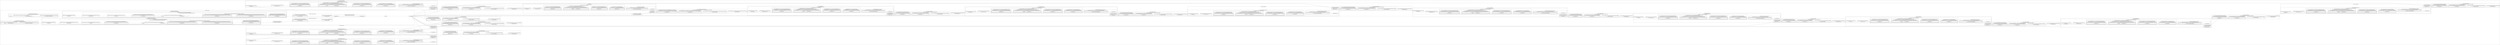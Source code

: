 digraph {
    rankdir=LR
    subgraph cluster_0 {
        label = ""
        subgraph cluster_1 {
            label = "Load Datastore snapshot"
            subgraph cluster_2 {
                label = "Load Datastore snapshot/Get export file patterns"
                subgraph cluster_3 {
                    label = "Load Datastore snapshot/Get export file patterns/Read(CreateSource)"
                    4 [label="Impulse"]
                    subgraph cluster_5 {
                        label = "Load Datastore snapshot/Get export file patterns/Read(CreateSource)/ParDo(OutputSingleSource)"
                        6 [label="ParMultiDo(OutputSingleSource)"]
                        4 -> 6 [style=solid label=""]
                    }
                    subgraph cluster_7 {
                        label = "Load Datastore snapshot/Get export file patterns/Read(CreateSource)/ParDo(BoundedSourceAsSDFWrapper)"
                        8 [label="ParMultiDo(BoundedSourceAsSDFWrapper)"]
                        6 -> 8 [style=solid label=""]
                    }
                }
            }
            subgraph cluster_9 {
                label = "Load Datastore snapshot/Find export files"
                subgraph cluster_10 {
                    label = "Load Datastore snapshot/Find export files/FileIO.MatchAll"
                    subgraph cluster_11 {
                        label = "Load Datastore snapshot/Find export files/FileIO.MatchAll/Match filepatterns"
                        12 [label="ParMultiDo(Match)"]
                        8 -> 12 [style=solid label=""]
                    }
                    subgraph cluster_13 {
                        label = "Load Datastore snapshot/Find export files/FileIO.MatchAll/Reshuffle.ViaRandomKey"
                        subgraph cluster_14 {
                            label = "Load Datastore snapshot/Find export files/FileIO.MatchAll/Reshuffle.ViaRandomKey/Pair with random key"
                            15 [label="ParMultiDo(AssignShard)"]
                            12 -> 15 [style=solid label=""]
                        }
                        subgraph cluster_16 {
                            label = "Load Datastore snapshot/Find export files/FileIO.MatchAll/Reshuffle.ViaRandomKey/Reshuffle"
                            subgraph cluster_17 {
                                label = "Load Datastore snapshot/Find export files/FileIO.MatchAll/Reshuffle.ViaRandomKey/Reshuffle/Window.Into()"
                                18 [label="Window.Assign"]
                                15 -> 18 [style=solid label=""]
                            }
                            subgraph cluster_19 {
                                label = "Load Datastore snapshot/Find export files/FileIO.MatchAll/Reshuffle.ViaRandomKey/Reshuffle/ReifyOriginalTimestamps"
                                subgraph cluster_20 {
                                    label = "Load Datastore snapshot/Find export files/FileIO.MatchAll/Reshuffle.ViaRandomKey/Reshuffle/ReifyOriginalTimestamps/ParDo(Anonymous)"
                                    21 [label="ParMultiDo(Anonymous)"]
                                    18 -> 21 [style=solid label=""]
                                }
                            }
                            22 [label="GroupByKey"]
                            21 -> 22 [style=solid label=""]
                            subgraph cluster_23 {
                                label = "Load Datastore snapshot/Find export files/FileIO.MatchAll/Reshuffle.ViaRandomKey/Reshuffle/ExpandIterable"
                                24 [label="ParMultiDo(Anonymous)"]
                                22 -> 24 [style=solid label=""]
                            }
                            subgraph cluster_25 {
                                label = "Load Datastore snapshot/Find export files/FileIO.MatchAll/Reshuffle.ViaRandomKey/Reshuffle/RestoreOriginalTimestamps"
                                subgraph cluster_26 {
                                    label = "Load Datastore snapshot/Find export files/FileIO.MatchAll/Reshuffle.ViaRandomKey/Reshuffle/RestoreOriginalTimestamps/ReifyTimestamps.RemoveWildcard"
                                    subgraph cluster_27 {
                                        label = "Load Datastore snapshot/Find export files/FileIO.MatchAll/Reshuffle.ViaRandomKey/Reshuffle/RestoreOriginalTimestamps/ReifyTimestamps.RemoveWildcard/ParDo(Anonymous)"
                                        28 [label="ParMultiDo(Anonymous)"]
                                        24 -> 28 [style=solid label=""]
                                    }
                                }
                                subgraph cluster_29 {
                                    label = "Load Datastore snapshot/Find export files/FileIO.MatchAll/Reshuffle.ViaRandomKey/Reshuffle/RestoreOriginalTimestamps/Reify.ExtractTimestampsFromValues"
                                    subgraph cluster_30 {
                                        label = "Load Datastore snapshot/Find export files/FileIO.MatchAll/Reshuffle.ViaRandomKey/Reshuffle/RestoreOriginalTimestamps/Reify.ExtractTimestampsFromValues/ParDo(Anonymous)"
                                        31 [label="ParMultiDo(Anonymous)"]
                                        28 -> 31 [style=solid label=""]
                                    }
                                }
                            }
                        }
                        subgraph cluster_32 {
                            label = "Load Datastore snapshot/Find export files/FileIO.MatchAll/Reshuffle.ViaRandomKey/Values"
                            subgraph cluster_33 {
                                label = "Load Datastore snapshot/Find export files/FileIO.MatchAll/Reshuffle.ViaRandomKey/Values/Values"
                                subgraph cluster_34 {
                                    label = "Load Datastore snapshot/Find export files/FileIO.MatchAll/Reshuffle.ViaRandomKey/Values/Values/Map"
                                    35 [label="ParMultiDo(Anonymous)"]
                                    31 -> 35 [style=solid label=""]
                                }
                            }
                        }
                    }
                }
            }
            subgraph cluster_36 {
                label = "Load Datastore snapshot/Load export data"
                subgraph cluster_37 {
                    label = "Load Datastore snapshot/Load export data/FileIO.ReadMatches"
                    subgraph cluster_38 {
                        label = "Load Datastore snapshot/Load export data/FileIO.ReadMatches/ParDo(ToReadableFile)"
                        39 [label="ParMultiDo(ToReadableFile)"]
                        35 -> 39 [style=solid label=""]
                    }
                }
                subgraph cluster_40 {
                    label = "Load Datastore snapshot/Load export data/BackupFileReader"
                    41 [label="ParMultiDo(BackupFileReader)"]
                    39 -> 41 [style=solid label=""]
                }
            }
            subgraph cluster_42 {
                label = "Load Datastore snapshot/Get commitlog file patterns"
                subgraph cluster_43 {
                    label = "Load Datastore snapshot/Get commitlog file patterns/Read(CreateSource)"
                    44 [label="Impulse"]
                    subgraph cluster_45 {
                        label = "Load Datastore snapshot/Get commitlog file patterns/Read(CreateSource)/ParDo(OutputSingleSource)"
                        46 [label="ParMultiDo(OutputSingleSource)"]
                        44 -> 46 [style=solid label=""]
                    }
                    subgraph cluster_47 {
                        label = "Load Datastore snapshot/Get commitlog file patterns/Read(CreateSource)/ParDo(BoundedSourceAsSDFWrapper)"
                        48 [label="ParMultiDo(BoundedSourceAsSDFWrapper)"]
                        46 -> 48 [style=solid label=""]
                    }
                }
            }
            subgraph cluster_49 {
                label = "Load Datastore snapshot/Find commitlog files"
                subgraph cluster_50 {
                    label = "Load Datastore snapshot/Find commitlog files/FileIO.MatchAll"
                    subgraph cluster_51 {
                        label = "Load Datastore snapshot/Find commitlog files/FileIO.MatchAll/Match filepatterns"
                        52 [label="ParMultiDo(Match)"]
                        48 -> 52 [style=solid label=""]
                    }
                    subgraph cluster_53 {
                        label = "Load Datastore snapshot/Find commitlog files/FileIO.MatchAll/Reshuffle.ViaRandomKey"
                        subgraph cluster_54 {
                            label = "Load Datastore snapshot/Find commitlog files/FileIO.MatchAll/Reshuffle.ViaRandomKey/Pair with random key"
                            55 [label="ParMultiDo(AssignShard)"]
                            52 -> 55 [style=solid label=""]
                        }
                        subgraph cluster_56 {
                            label = "Load Datastore snapshot/Find commitlog files/FileIO.MatchAll/Reshuffle.ViaRandomKey/Reshuffle"
                            subgraph cluster_57 {
                                label = "Load Datastore snapshot/Find commitlog files/FileIO.MatchAll/Reshuffle.ViaRandomKey/Reshuffle/Window.Into()"
                                58 [label="Window.Assign"]
                                55 -> 58 [style=solid label=""]
                            }
                            subgraph cluster_59 {
                                label = "Load Datastore snapshot/Find commitlog files/FileIO.MatchAll/Reshuffle.ViaRandomKey/Reshuffle/ReifyOriginalTimestamps"
                                subgraph cluster_60 {
                                    label = "Load Datastore snapshot/Find commitlog files/FileIO.MatchAll/Reshuffle.ViaRandomKey/Reshuffle/ReifyOriginalTimestamps/ParDo(Anonymous)"
                                    61 [label="ParMultiDo(Anonymous)"]
                                    58 -> 61 [style=solid label=""]
                                }
                            }
                            62 [label="GroupByKey"]
                            61 -> 62 [style=solid label=""]
                            subgraph cluster_63 {
                                label = "Load Datastore snapshot/Find commitlog files/FileIO.MatchAll/Reshuffle.ViaRandomKey/Reshuffle/ExpandIterable"
                                64 [label="ParMultiDo(Anonymous)"]
                                62 -> 64 [style=solid label=""]
                            }
                            subgraph cluster_65 {
                                label = "Load Datastore snapshot/Find commitlog files/FileIO.MatchAll/Reshuffle.ViaRandomKey/Reshuffle/RestoreOriginalTimestamps"
                                subgraph cluster_66 {
                                    label = "Load Datastore snapshot/Find commitlog files/FileIO.MatchAll/Reshuffle.ViaRandomKey/Reshuffle/RestoreOriginalTimestamps/ReifyTimestamps.RemoveWildcard"
                                    subgraph cluster_67 {
                                        label = "Load Datastore snapshot/Find commitlog files/FileIO.MatchAll/Reshuffle.ViaRandomKey/Reshuffle/RestoreOriginalTimestamps/ReifyTimestamps.RemoveWildcard/ParDo(Anonymous)"
                                        68 [label="ParMultiDo(Anonymous)"]
                                        64 -> 68 [style=solid label=""]
                                    }
                                }
                                subgraph cluster_69 {
                                    label = "Load Datastore snapshot/Find commitlog files/FileIO.MatchAll/Reshuffle.ViaRandomKey/Reshuffle/RestoreOriginalTimestamps/Reify.ExtractTimestampsFromValues"
                                    subgraph cluster_70 {
                                        label = "Load Datastore snapshot/Find commitlog files/FileIO.MatchAll/Reshuffle.ViaRandomKey/Reshuffle/RestoreOriginalTimestamps/Reify.ExtractTimestampsFromValues/ParDo(Anonymous)"
                                        71 [label="ParMultiDo(Anonymous)"]
                                        68 -> 71 [style=solid label=""]
                                    }
                                }
                            }
                        }
                        subgraph cluster_72 {
                            label = "Load Datastore snapshot/Find commitlog files/FileIO.MatchAll/Reshuffle.ViaRandomKey/Values"
                            subgraph cluster_73 {
                                label = "Load Datastore snapshot/Find commitlog files/FileIO.MatchAll/Reshuffle.ViaRandomKey/Values/Values"
                                subgraph cluster_74 {
                                    label = "Load Datastore snapshot/Find commitlog files/FileIO.MatchAll/Reshuffle.ViaRandomKey/Values/Values/Map"
                                    75 [label="ParMultiDo(Anonymous)"]
                                    71 -> 75 [style=solid label=""]
                                }
                            }
                        }
                    }
                }
            }
            subgraph cluster_76 {
                label = "Load Datastore snapshot/Filter commitLog by time"
                77 [label="ParMultiDo(FilterCommitLogFileByTime)"]
                75 -> 77 [style=solid label=""]
            }
            subgraph cluster_78 {
                label = "Load Datastore snapshot/Load commitlog data"
                subgraph cluster_79 {
                    label = "Load Datastore snapshot/Load commitlog data/FileIO.ReadMatches"
                    subgraph cluster_80 {
                        label = "Load Datastore snapshot/Load commitlog data/FileIO.ReadMatches/ParDo(ToReadableFile)"
                        81 [label="ParMultiDo(ToReadableFile)"]
                        77 -> 81 [style=solid label=""]
                    }
                }
                subgraph cluster_82 {
                    label = "Load Datastore snapshot/Load commitlog data/BackupFileReader"
                    83 [label="ParMultiDo(BackupFileReader)"]
                    81 -> 83 [style=solid label=""]
                }
            }
            84 [label="Flatten.PCollections"]
            41 -> 84 [style=solid label=""]
            83 -> 84 [style=solid label=""]
            subgraph cluster_85 {
                label = "Load Datastore snapshot/Key entities by Datastore Keys"
                subgraph cluster_86 {
                    label = "Load Datastore snapshot/Key entities by Datastore Keys/Map"
                    87 [label="ParMultiDo(Anonymous)"]
                    84 -> 87 [style=solid label=""]
                }
            }
            88 [label="GroupByKey"]
            87 -> 88 [style=solid label=""]
            89 [label="ParMultiDo(Anonymous)"]
            88 -> 89 [style=solid label=""]
        }
        subgraph cluster_90 {
            label = "Write to Sql: Transforms:Registry"
            subgraph cluster_91 {
                label = "Write to Sql: Transforms:Registry/Shard data Transforms:Registry"
                subgraph cluster_92 {
                    label = "Write to Sql: Transforms:Registry/Shard data Transforms:Registry/AddKeys"
                    subgraph cluster_93 {
                        label = "Write to Sql: Transforms:Registry/Shard data Transforms:Registry/AddKeys/Map"
                        94 [label="ParMultiDo(Anonymous)"]
                        89 -> 94 [style=solid label=""]
                    }
                }
            }
            subgraph cluster_95 {
                label = "Write to Sql: Transforms:Registry/Group into batches Transforms:Registry"
                subgraph cluster_96 {
                    label = "Write to Sql: Transforms:Registry/Group into batches Transforms:Registry/MapElements"
                    subgraph cluster_97 {
                        label = "Write to Sql: Transforms:Registry/Group into batches Transforms:Registry/MapElements/Map"
                        98 [label="ParMultiDo(Anonymous)"]
                        94 -> 98 [style=solid label=""]
                    }
                }
                subgraph cluster_99 {
                    label = "Write to Sql: Transforms:Registry/Group into batches Transforms:Registry/ParDo(GroupIntoBatches)"
                    100 [label="ParMultiDo(GroupIntoBatches)"]
                    98 -> 100 [style=solid label=""]
                }
            }
            subgraph cluster_101 {
                label = "Write to Sql: Transforms:Registry/Write in batch for Transforms:Registry"
                102 [label="ParMultiDo(SqlBatchWriter)"]
                100 -> 102 [style=solid label=""]
            }
        }
        subgraph cluster_103 {
            label = "Wait on Transforms:Registry"
            subgraph cluster_104 {
                label = "Wait on Transforms:Registry/To wait view 0"
                subgraph cluster_105 {
                    label = "Wait on Transforms:Registry/To wait view 0/Window.Into()"
                    106 [label="Flatten.PCollections"]
                    102 -> 106 [style=solid label=""]
                }
                subgraph cluster_107 {
                    label = "Wait on Transforms:Registry/To wait view 0/ParDo(CollectWindows)"
                    108 [label="ParMultiDo(CollectWindows)"]
                    106 -> 108 [style=solid label=""]
                }
                subgraph cluster_109 {
                    label = "Wait on Transforms:Registry/To wait view 0/Sample.Any"
                    subgraph cluster_110 {
                        label = "Wait on Transforms:Registry/To wait view 0/Sample.Any/Combine.globally(SampleAny)"
                        subgraph cluster_111 {
                            label = "Wait on Transforms:Registry/To wait view 0/Sample.Any/Combine.globally(SampleAny)/WithKeys"
                            subgraph cluster_112 {
                                label = "Wait on Transforms:Registry/To wait view 0/Sample.Any/Combine.globally(SampleAny)/WithKeys/AddKeys"
                                subgraph cluster_113 {
                                    label = "Wait on Transforms:Registry/To wait view 0/Sample.Any/Combine.globally(SampleAny)/WithKeys/AddKeys/Map"
                                    114 [label="ParMultiDo(Anonymous)"]
                                    108 -> 114 [style=solid label=""]
                                }
                            }
                        }
                        subgraph cluster_115 {
                            label = "Wait on Transforms:Registry/To wait view 0/Sample.Any/Combine.globally(SampleAny)/Combine.perKey(SampleAny)"
                            116 [label="GroupByKey"]
                            114 -> 116 [style=solid label=""]
                            subgraph cluster_117 {
                                label = "Wait on Transforms:Registry/To wait view 0/Sample.Any/Combine.globally(SampleAny)/Combine.perKey(SampleAny)/Combine.GroupedValues"
                                subgraph cluster_118 {
                                    label = "Wait on Transforms:Registry/To wait view 0/Sample.Any/Combine.globally(SampleAny)/Combine.perKey(SampleAny)/Combine.GroupedValues/ParDo(Anonymous)"
                                    119 [label="ParMultiDo(Anonymous)"]
                                    116 -> 119 [style=solid label=""]
                                }
                            }
                        }
                        subgraph cluster_120 {
                            label = "Wait on Transforms:Registry/To wait view 0/Sample.Any/Combine.globally(SampleAny)/Values"
                            subgraph cluster_121 {
                                label = "Wait on Transforms:Registry/To wait view 0/Sample.Any/Combine.globally(SampleAny)/Values/Values"
                                subgraph cluster_122 {
                                    label = "Wait on Transforms:Registry/To wait view 0/Sample.Any/Combine.globally(SampleAny)/Values/Values/Map"
                                    123 [label="ParMultiDo(Anonymous)"]
                                    119 -> 123 [style=solid label=""]
                                }
                            }
                        }
                    }
                    subgraph cluster_124 {
                        label = "Wait on Transforms:Registry/To wait view 0/Sample.Any/Flatten.Iterables"
                        subgraph cluster_125 {
                            label = "Wait on Transforms:Registry/To wait view 0/Sample.Any/Flatten.Iterables/FlattenIterables"
                            subgraph cluster_126 {
                                label = "Wait on Transforms:Registry/To wait view 0/Sample.Any/Flatten.Iterables/FlattenIterables/FlatMap"
                                127 [label="ParMultiDo(Anonymous)"]
                                123 -> 127 [style=solid label=""]
                            }
                        }
                    }
                }
                subgraph cluster_128 {
                    label = "Wait on Transforms:Registry/To wait view 0/View.AsList"
                    subgraph cluster_129 {
                        label = "Wait on Transforms:Registry/To wait view 0/View.AsList/View.VoidKeyToMultimapMaterialization"
                        subgraph cluster_130 {
                            label = "Wait on Transforms:Registry/To wait view 0/View.AsList/View.VoidKeyToMultimapMaterialization/ParDo(VoidKeyToMultimapMaterialization)"
                            131 [label="ParMultiDo(VoidKeyToMultimapMaterialization)"]
                            127 -> 131 [style=solid label=""]
                        }
                    }
                    132 [label="View.CreatePCollectionView"]
                    131 -> 132 [style=solid label=""]
                }
            }
            subgraph cluster_133 {
                label = "Wait on Transforms:Registry/Wait"
                subgraph cluster_134 {
                    label = "Wait on Transforms:Registry/Wait/Map"
                    135 [label="ParMultiDo(Anonymous)"]
                    89 -> 135 [style=solid label=""]
                    131 -> 135 [style=dashed label=""]
                }
            }
        }
        subgraph cluster_136 {
            label = "Write to Sql: Transforms:Registrar"
            subgraph cluster_137 {
                label = "Write to Sql: Transforms:Registrar/Shard data Transforms:Registrar"
                subgraph cluster_138 {
                    label = "Write to Sql: Transforms:Registrar/Shard data Transforms:Registrar/AddKeys"
                    subgraph cluster_139 {
                        label = "Write to Sql: Transforms:Registrar/Shard data Transforms:Registrar/AddKeys/Map"
                        140 [label="ParMultiDo(Anonymous)"]
                        135 -> 140 [style=solid label=""]
                    }
                }
            }
            subgraph cluster_141 {
                label = "Write to Sql: Transforms:Registrar/Group into batches Transforms:Registrar"
                subgraph cluster_142 {
                    label = "Write to Sql: Transforms:Registrar/Group into batches Transforms:Registrar/MapElements"
                    subgraph cluster_143 {
                        label = "Write to Sql: Transforms:Registrar/Group into batches Transforms:Registrar/MapElements/Map"
                        144 [label="ParMultiDo(Anonymous)"]
                        140 -> 144 [style=solid label=""]
                    }
                }
                subgraph cluster_145 {
                    label = "Write to Sql: Transforms:Registrar/Group into batches Transforms:Registrar/ParDo(GroupIntoBatches)"
                    146 [label="ParMultiDo(GroupIntoBatches)"]
                    144 -> 146 [style=solid label=""]
                }
            }
            subgraph cluster_147 {
                label = "Write to Sql: Transforms:Registrar/Write in batch for Transforms:Registrar"
                148 [label="ParMultiDo(SqlBatchWriter)"]
                146 -> 148 [style=solid label=""]
            }
        }
        subgraph cluster_149 {
            label = "Wait on Transforms:Registrar"
            subgraph cluster_150 {
                label = "Wait on Transforms:Registrar/To wait view 0"
                subgraph cluster_151 {
                    label = "Wait on Transforms:Registrar/To wait view 0/Window.Into()"
                    152 [label="Flatten.PCollections"]
                    148 -> 152 [style=solid label=""]
                }
                subgraph cluster_153 {
                    label = "Wait on Transforms:Registrar/To wait view 0/ParDo(CollectWindows)"
                    154 [label="ParMultiDo(CollectWindows)"]
                    152 -> 154 [style=solid label=""]
                }
                subgraph cluster_155 {
                    label = "Wait on Transforms:Registrar/To wait view 0/Sample.Any"
                    subgraph cluster_156 {
                        label = "Wait on Transforms:Registrar/To wait view 0/Sample.Any/Combine.globally(SampleAny)"
                        subgraph cluster_157 {
                            label = "Wait on Transforms:Registrar/To wait view 0/Sample.Any/Combine.globally(SampleAny)/WithKeys"
                            subgraph cluster_158 {
                                label = "Wait on Transforms:Registrar/To wait view 0/Sample.Any/Combine.globally(SampleAny)/WithKeys/AddKeys"
                                subgraph cluster_159 {
                                    label = "Wait on Transforms:Registrar/To wait view 0/Sample.Any/Combine.globally(SampleAny)/WithKeys/AddKeys/Map"
                                    160 [label="ParMultiDo(Anonymous)"]
                                    154 -> 160 [style=solid label=""]
                                }
                            }
                        }
                        subgraph cluster_161 {
                            label = "Wait on Transforms:Registrar/To wait view 0/Sample.Any/Combine.globally(SampleAny)/Combine.perKey(SampleAny)"
                            162 [label="GroupByKey"]
                            160 -> 162 [style=solid label=""]
                            subgraph cluster_163 {
                                label = "Wait on Transforms:Registrar/To wait view 0/Sample.Any/Combine.globally(SampleAny)/Combine.perKey(SampleAny)/Combine.GroupedValues"
                                subgraph cluster_164 {
                                    label = "Wait on Transforms:Registrar/To wait view 0/Sample.Any/Combine.globally(SampleAny)/Combine.perKey(SampleAny)/Combine.GroupedValues/ParDo(Anonymous)"
                                    165 [label="ParMultiDo(Anonymous)"]
                                    162 -> 165 [style=solid label=""]
                                }
                            }
                        }
                        subgraph cluster_166 {
                            label = "Wait on Transforms:Registrar/To wait view 0/Sample.Any/Combine.globally(SampleAny)/Values"
                            subgraph cluster_167 {
                                label = "Wait on Transforms:Registrar/To wait view 0/Sample.Any/Combine.globally(SampleAny)/Values/Values"
                                subgraph cluster_168 {
                                    label = "Wait on Transforms:Registrar/To wait view 0/Sample.Any/Combine.globally(SampleAny)/Values/Values/Map"
                                    169 [label="ParMultiDo(Anonymous)"]
                                    165 -> 169 [style=solid label=""]
                                }
                            }
                        }
                    }
                    subgraph cluster_170 {
                        label = "Wait on Transforms:Registrar/To wait view 0/Sample.Any/Flatten.Iterables"
                        subgraph cluster_171 {
                            label = "Wait on Transforms:Registrar/To wait view 0/Sample.Any/Flatten.Iterables/FlattenIterables"
                            subgraph cluster_172 {
                                label = "Wait on Transforms:Registrar/To wait view 0/Sample.Any/Flatten.Iterables/FlattenIterables/FlatMap"
                                173 [label="ParMultiDo(Anonymous)"]
                                169 -> 173 [style=solid label=""]
                            }
                        }
                    }
                }
                subgraph cluster_174 {
                    label = "Wait on Transforms:Registrar/To wait view 0/View.AsList"
                    subgraph cluster_175 {
                        label = "Wait on Transforms:Registrar/To wait view 0/View.AsList/View.VoidKeyToMultimapMaterialization"
                        subgraph cluster_176 {
                            label = "Wait on Transforms:Registrar/To wait view 0/View.AsList/View.VoidKeyToMultimapMaterialization/ParDo(VoidKeyToMultimapMaterialization)"
                            177 [label="ParMultiDo(VoidKeyToMultimapMaterialization)"]
                            173 -> 177 [style=solid label=""]
                        }
                    }
                    178 [label="View.CreatePCollectionView"]
                    177 -> 178 [style=solid label=""]
                }
            }
            subgraph cluster_179 {
                label = "Wait on Transforms:Registrar/Wait"
                subgraph cluster_180 {
                    label = "Wait on Transforms:Registrar/Wait/Map"
                    181 [label="ParMultiDo(Anonymous)"]
                    89 -> 181 [style=solid label=""]
                    177 -> 181 [style=dashed label=""]
                }
            }
        }
        subgraph cluster_182 {
            label = "Write to Sql: Transforms:ContactResource"
            subgraph cluster_183 {
                label = "Write to Sql: Transforms:ContactResource/Shard data Transforms:ContactResource"
                subgraph cluster_184 {
                    label = "Write to Sql: Transforms:ContactResource/Shard data Transforms:ContactResource/AddKeys"
                    subgraph cluster_185 {
                        label = "Write to Sql: Transforms:ContactResource/Shard data Transforms:ContactResource/AddKeys/Map"
                        186 [label="ParMultiDo(Anonymous)"]
                        181 -> 186 [style=solid label=""]
                    }
                }
            }
            subgraph cluster_187 {
                label = "Write to Sql: Transforms:ContactResource/Group into batches Transforms:ContactResource"
                subgraph cluster_188 {
                    label = "Write to Sql: Transforms:ContactResource/Group into batches Transforms:ContactResource/MapElements"
                    subgraph cluster_189 {
                        label = "Write to Sql: Transforms:ContactResource/Group into batches Transforms:ContactResource/MapElements/Map"
                        190 [label="ParMultiDo(Anonymous)"]
                        186 -> 190 [style=solid label=""]
                    }
                }
                subgraph cluster_191 {
                    label = "Write to Sql: Transforms:ContactResource/Group into batches Transforms:ContactResource/ParDo(GroupIntoBatches)"
                    192 [label="ParMultiDo(GroupIntoBatches)"]
                    190 -> 192 [style=solid label=""]
                }
            }
            subgraph cluster_193 {
                label = "Write to Sql: Transforms:ContactResource/Write in batch for Transforms:ContactResource"
                194 [label="ParMultiDo(SqlBatchWriter)"]
                192 -> 194 [style=solid label=""]
            }
        }
        subgraph cluster_195 {
            label = "Wait on Transforms:ContactResource"
            subgraph cluster_196 {
                label = "Wait on Transforms:ContactResource/To wait view 0"
                subgraph cluster_197 {
                    label = "Wait on Transforms:ContactResource/To wait view 0/Window.Into()"
                    198 [label="Flatten.PCollections"]
                    194 -> 198 [style=solid label=""]
                }
                subgraph cluster_199 {
                    label = "Wait on Transforms:ContactResource/To wait view 0/ParDo(CollectWindows)"
                    200 [label="ParMultiDo(CollectWindows)"]
                    198 -> 200 [style=solid label=""]
                }
                subgraph cluster_201 {
                    label = "Wait on Transforms:ContactResource/To wait view 0/Sample.Any"
                    subgraph cluster_202 {
                        label = "Wait on Transforms:ContactResource/To wait view 0/Sample.Any/Combine.globally(SampleAny)"
                        subgraph cluster_203 {
                            label = "Wait on Transforms:ContactResource/To wait view 0/Sample.Any/Combine.globally(SampleAny)/WithKeys"
                            subgraph cluster_204 {
                                label = "Wait on Transforms:ContactResource/To wait view 0/Sample.Any/Combine.globally(SampleAny)/WithKeys/AddKeys"
                                subgraph cluster_205 {
                                    label = "Wait on Transforms:ContactResource/To wait view 0/Sample.Any/Combine.globally(SampleAny)/WithKeys/AddKeys/Map"
                                    206 [label="ParMultiDo(Anonymous)"]
                                    200 -> 206 [style=solid label=""]
                                }
                            }
                        }
                        subgraph cluster_207 {
                            label = "Wait on Transforms:ContactResource/To wait view 0/Sample.Any/Combine.globally(SampleAny)/Combine.perKey(SampleAny)"
                            208 [label="GroupByKey"]
                            206 -> 208 [style=solid label=""]
                            subgraph cluster_209 {
                                label = "Wait on Transforms:ContactResource/To wait view 0/Sample.Any/Combine.globally(SampleAny)/Combine.perKey(SampleAny)/Combine.GroupedValues"
                                subgraph cluster_210 {
                                    label = "Wait on Transforms:ContactResource/To wait view 0/Sample.Any/Combine.globally(SampleAny)/Combine.perKey(SampleAny)/Combine.GroupedValues/ParDo(Anonymous)"
                                    211 [label="ParMultiDo(Anonymous)"]
                                    208 -> 211 [style=solid label=""]
                                }
                            }
                        }
                        subgraph cluster_212 {
                            label = "Wait on Transforms:ContactResource/To wait view 0/Sample.Any/Combine.globally(SampleAny)/Values"
                            subgraph cluster_213 {
                                label = "Wait on Transforms:ContactResource/To wait view 0/Sample.Any/Combine.globally(SampleAny)/Values/Values"
                                subgraph cluster_214 {
                                    label = "Wait on Transforms:ContactResource/To wait view 0/Sample.Any/Combine.globally(SampleAny)/Values/Values/Map"
                                    215 [label="ParMultiDo(Anonymous)"]
                                    211 -> 215 [style=solid label=""]
                                }
                            }
                        }
                    }
                    subgraph cluster_216 {
                        label = "Wait on Transforms:ContactResource/To wait view 0/Sample.Any/Flatten.Iterables"
                        subgraph cluster_217 {
                            label = "Wait on Transforms:ContactResource/To wait view 0/Sample.Any/Flatten.Iterables/FlattenIterables"
                            subgraph cluster_218 {
                                label = "Wait on Transforms:ContactResource/To wait view 0/Sample.Any/Flatten.Iterables/FlattenIterables/FlatMap"
                                219 [label="ParMultiDo(Anonymous)"]
                                215 -> 219 [style=solid label=""]
                            }
                        }
                    }
                }
                subgraph cluster_220 {
                    label = "Wait on Transforms:ContactResource/To wait view 0/View.AsList"
                    subgraph cluster_221 {
                        label = "Wait on Transforms:ContactResource/To wait view 0/View.AsList/View.VoidKeyToMultimapMaterialization"
                        subgraph cluster_222 {
                            label = "Wait on Transforms:ContactResource/To wait view 0/View.AsList/View.VoidKeyToMultimapMaterialization/ParDo(VoidKeyToMultimapMaterialization)"
                            223 [label="ParMultiDo(VoidKeyToMultimapMaterialization)"]
                            219 -> 223 [style=solid label=""]
                        }
                    }
                    224 [label="View.CreatePCollectionView"]
                    223 -> 224 [style=solid label=""]
                }
            }
            subgraph cluster_225 {
                label = "Wait on Transforms:ContactResource/Wait"
                subgraph cluster_226 {
                    label = "Wait on Transforms:ContactResource/Wait/Map"
                    227 [label="ParMultiDo(Anonymous)"]
                    89 -> 227 [style=solid label=""]
                    223 -> 227 [style=dashed label=""]
                }
            }
        }
        subgraph cluster_228 {
            label = "Write to Sql: Transforms:RegistrarContact"
            subgraph cluster_229 {
                label = "Write to Sql: Transforms:RegistrarContact/Shard data Transforms:RegistrarContact"
                subgraph cluster_230 {
                    label = "Write to Sql: Transforms:RegistrarContact/Shard data Transforms:RegistrarContact/AddKeys"
                    subgraph cluster_231 {
                        label = "Write to Sql: Transforms:RegistrarContact/Shard data Transforms:RegistrarContact/AddKeys/Map"
                        232 [label="ParMultiDo(Anonymous)"]
                        227 -> 232 [style=solid label=""]
                    }
                }
            }
            subgraph cluster_233 {
                label = "Write to Sql: Transforms:RegistrarContact/Group into batches Transforms:RegistrarContact"
                subgraph cluster_234 {
                    label = "Write to Sql: Transforms:RegistrarContact/Group into batches Transforms:RegistrarContact/MapElements"
                    subgraph cluster_235 {
                        label = "Write to Sql: Transforms:RegistrarContact/Group into batches Transforms:RegistrarContact/MapElements/Map"
                        236 [label="ParMultiDo(Anonymous)"]
                        232 -> 236 [style=solid label=""]
                    }
                }
                subgraph cluster_237 {
                    label = "Write to Sql: Transforms:RegistrarContact/Group into batches Transforms:RegistrarContact/ParDo(GroupIntoBatches)"
                    238 [label="ParMultiDo(GroupIntoBatches)"]
                    236 -> 238 [style=solid label=""]
                }
            }
            subgraph cluster_239 {
                label = "Write to Sql: Transforms:RegistrarContact/Write in batch for Transforms:RegistrarContact"
                240 [label="ParMultiDo(SqlBatchWriter)"]
                238 -> 240 [style=solid label=""]
            }
        }
        subgraph cluster_241 {
            label = "Remove circular foreign keys from DomainBase"
            242 [label="ParMultiDo(RemoveDomainBaseForeignKeys)"]
            89 -> 242 [style=solid label=""]
        }
        subgraph cluster_243 {
            label = "Wait on phase one"
            subgraph cluster_244 {
                label = "Wait on phase one/To wait view 0"
                subgraph cluster_245 {
                    label = "Wait on phase one/To wait view 0/Window.Into()"
                    246 [label="Flatten.PCollections"]
                    240 -> 246 [style=solid label=""]
                }
                subgraph cluster_247 {
                    label = "Wait on phase one/To wait view 0/ParDo(CollectWindows)"
                    248 [label="ParMultiDo(CollectWindows)"]
                    246 -> 248 [style=solid label=""]
                }
                subgraph cluster_249 {
                    label = "Wait on phase one/To wait view 0/Sample.Any"
                    subgraph cluster_250 {
                        label = "Wait on phase one/To wait view 0/Sample.Any/Combine.globally(SampleAny)"
                        subgraph cluster_251 {
                            label = "Wait on phase one/To wait view 0/Sample.Any/Combine.globally(SampleAny)/WithKeys"
                            subgraph cluster_252 {
                                label = "Wait on phase one/To wait view 0/Sample.Any/Combine.globally(SampleAny)/WithKeys/AddKeys"
                                subgraph cluster_253 {
                                    label = "Wait on phase one/To wait view 0/Sample.Any/Combine.globally(SampleAny)/WithKeys/AddKeys/Map"
                                    254 [label="ParMultiDo(Anonymous)"]
                                    248 -> 254 [style=solid label=""]
                                }
                            }
                        }
                        subgraph cluster_255 {
                            label = "Wait on phase one/To wait view 0/Sample.Any/Combine.globally(SampleAny)/Combine.perKey(SampleAny)"
                            256 [label="GroupByKey"]
                            254 -> 256 [style=solid label=""]
                            subgraph cluster_257 {
                                label = "Wait on phase one/To wait view 0/Sample.Any/Combine.globally(SampleAny)/Combine.perKey(SampleAny)/Combine.GroupedValues"
                                subgraph cluster_258 {
                                    label = "Wait on phase one/To wait view 0/Sample.Any/Combine.globally(SampleAny)/Combine.perKey(SampleAny)/Combine.GroupedValues/ParDo(Anonymous)"
                                    259 [label="ParMultiDo(Anonymous)"]
                                    256 -> 259 [style=solid label=""]
                                }
                            }
                        }
                        subgraph cluster_260 {
                            label = "Wait on phase one/To wait view 0/Sample.Any/Combine.globally(SampleAny)/Values"
                            subgraph cluster_261 {
                                label = "Wait on phase one/To wait view 0/Sample.Any/Combine.globally(SampleAny)/Values/Values"
                                subgraph cluster_262 {
                                    label = "Wait on phase one/To wait view 0/Sample.Any/Combine.globally(SampleAny)/Values/Values/Map"
                                    263 [label="ParMultiDo(Anonymous)"]
                                    259 -> 263 [style=solid label=""]
                                }
                            }
                        }
                    }
                    subgraph cluster_264 {
                        label = "Wait on phase one/To wait view 0/Sample.Any/Flatten.Iterables"
                        subgraph cluster_265 {
                            label = "Wait on phase one/To wait view 0/Sample.Any/Flatten.Iterables/FlattenIterables"
                            subgraph cluster_266 {
                                label = "Wait on phase one/To wait view 0/Sample.Any/Flatten.Iterables/FlattenIterables/FlatMap"
                                267 [label="ParMultiDo(Anonymous)"]
                                263 -> 267 [style=solid label=""]
                            }
                        }
                    }
                }
                subgraph cluster_268 {
                    label = "Wait on phase one/To wait view 0/View.AsList"
                    subgraph cluster_269 {
                        label = "Wait on phase one/To wait view 0/View.AsList/View.VoidKeyToMultimapMaterialization"
                        subgraph cluster_270 {
                            label = "Wait on phase one/To wait view 0/View.AsList/View.VoidKeyToMultimapMaterialization/ParDo(VoidKeyToMultimapMaterialization)"
                            271 [label="ParMultiDo(VoidKeyToMultimapMaterialization)"]
                            267 -> 271 [style=solid label=""]
                        }
                    }
                    272 [label="View.CreatePCollectionView"]
                    271 -> 272 [style=solid label=""]
                }
            }
            subgraph cluster_273 {
                label = "Wait on phase one/Wait"
                subgraph cluster_274 {
                    label = "Wait on phase one/Wait/Map"
                    275 [label="ParMultiDo(Anonymous)"]
                    242 -> 275 [style=solid label=""]
                    271 -> 275 [style=dashed label=""]
                }
            }
        }
        subgraph cluster_276 {
            label = "Write to Sql: DomainBase without circular foreign keys"
            subgraph cluster_277 {
                label = "Write to Sql: DomainBase without circular foreign keys/Shard data DomainBase without circular foreign keys"
                subgraph cluster_278 {
                    label = "Write to Sql: DomainBase without circular foreign keys/Shard data DomainBase without circular foreign keys/AddKeys"
                    subgraph cluster_279 {
                        label = "Write to Sql: DomainBase without circular foreign keys/Shard data DomainBase without circular foreign keys/AddKeys/Map"
                        280 [label="ParMultiDo(Anonymous)"]
                        275 -> 280 [style=solid label=""]
                    }
                }
            }
            subgraph cluster_281 {
                label = "Write to Sql: DomainBase without circular foreign keys/Group into batches DomainBase without circular foreign keys"
                subgraph cluster_282 {
                    label = "Write to Sql: DomainBase without circular foreign keys/Group into batches DomainBase without circular foreign keys/MapElements"
                    subgraph cluster_283 {
                        label = "Write to Sql: DomainBase without circular foreign keys/Group into batches DomainBase without circular foreign keys/MapElements/Map"
                        284 [label="ParMultiDo(Anonymous)"]
                        280 -> 284 [style=solid label=""]
                    }
                }
                subgraph cluster_285 {
                    label = "Write to Sql: DomainBase without circular foreign keys/Group into batches DomainBase without circular foreign keys/ParDo(GroupIntoBatches)"
                    286 [label="ParMultiDo(GroupIntoBatches)"]
                    284 -> 286 [style=solid label=""]
                }
            }
            subgraph cluster_287 {
                label = "Write to Sql: DomainBase without circular foreign keys/Write in batch for DomainBase without circular foreign keys"
                288 [label="ParMultiDo(SqlBatchWriter)"]
                286 -> 288 [style=solid label=""]
            }
        }
        subgraph cluster_289 {
            label = "Wait on DomainBaseNoFkeys"
            subgraph cluster_290 {
                label = "Wait on DomainBaseNoFkeys/To wait view 0"
                subgraph cluster_291 {
                    label = "Wait on DomainBaseNoFkeys/To wait view 0/Window.Into()"
                    292 [label="Flatten.PCollections"]
                    288 -> 292 [style=solid label=""]
                }
                subgraph cluster_293 {
                    label = "Wait on DomainBaseNoFkeys/To wait view 0/ParDo(CollectWindows)"
                    294 [label="ParMultiDo(CollectWindows)"]
                    292 -> 294 [style=solid label=""]
                }
                subgraph cluster_295 {
                    label = "Wait on DomainBaseNoFkeys/To wait view 0/Sample.Any"
                    subgraph cluster_296 {
                        label = "Wait on DomainBaseNoFkeys/To wait view 0/Sample.Any/Combine.globally(SampleAny)"
                        subgraph cluster_297 {
                            label = "Wait on DomainBaseNoFkeys/To wait view 0/Sample.Any/Combine.globally(SampleAny)/WithKeys"
                            subgraph cluster_298 {
                                label = "Wait on DomainBaseNoFkeys/To wait view 0/Sample.Any/Combine.globally(SampleAny)/WithKeys/AddKeys"
                                subgraph cluster_299 {
                                    label = "Wait on DomainBaseNoFkeys/To wait view 0/Sample.Any/Combine.globally(SampleAny)/WithKeys/AddKeys/Map"
                                    300 [label="ParMultiDo(Anonymous)"]
                                    294 -> 300 [style=solid label=""]
                                }
                            }
                        }
                        subgraph cluster_301 {
                            label = "Wait on DomainBaseNoFkeys/To wait view 0/Sample.Any/Combine.globally(SampleAny)/Combine.perKey(SampleAny)"
                            302 [label="GroupByKey"]
                            300 -> 302 [style=solid label=""]
                            subgraph cluster_303 {
                                label = "Wait on DomainBaseNoFkeys/To wait view 0/Sample.Any/Combine.globally(SampleAny)/Combine.perKey(SampleAny)/Combine.GroupedValues"
                                subgraph cluster_304 {
                                    label = "Wait on DomainBaseNoFkeys/To wait view 0/Sample.Any/Combine.globally(SampleAny)/Combine.perKey(SampleAny)/Combine.GroupedValues/ParDo(Anonymous)"
                                    305 [label="ParMultiDo(Anonymous)"]
                                    302 -> 305 [style=solid label=""]
                                }
                            }
                        }
                        subgraph cluster_306 {
                            label = "Wait on DomainBaseNoFkeys/To wait view 0/Sample.Any/Combine.globally(SampleAny)/Values"
                            subgraph cluster_307 {
                                label = "Wait on DomainBaseNoFkeys/To wait view 0/Sample.Any/Combine.globally(SampleAny)/Values/Values"
                                subgraph cluster_308 {
                                    label = "Wait on DomainBaseNoFkeys/To wait view 0/Sample.Any/Combine.globally(SampleAny)/Values/Values/Map"
                                    309 [label="ParMultiDo(Anonymous)"]
                                    305 -> 309 [style=solid label=""]
                                }
                            }
                        }
                    }
                    subgraph cluster_310 {
                        label = "Wait on DomainBaseNoFkeys/To wait view 0/Sample.Any/Flatten.Iterables"
                        subgraph cluster_311 {
                            label = "Wait on DomainBaseNoFkeys/To wait view 0/Sample.Any/Flatten.Iterables/FlattenIterables"
                            subgraph cluster_312 {
                                label = "Wait on DomainBaseNoFkeys/To wait view 0/Sample.Any/Flatten.Iterables/FlattenIterables/FlatMap"
                                313 [label="ParMultiDo(Anonymous)"]
                                309 -> 313 [style=solid label=""]
                            }
                        }
                    }
                }
                subgraph cluster_314 {
                    label = "Wait on DomainBaseNoFkeys/To wait view 0/View.AsList"
                    subgraph cluster_315 {
                        label = "Wait on DomainBaseNoFkeys/To wait view 0/View.AsList/View.VoidKeyToMultimapMaterialization"
                        subgraph cluster_316 {
                            label = "Wait on DomainBaseNoFkeys/To wait view 0/View.AsList/View.VoidKeyToMultimapMaterialization/ParDo(VoidKeyToMultimapMaterialization)"
                            317 [label="ParMultiDo(VoidKeyToMultimapMaterialization)"]
                            313 -> 317 [style=solid label=""]
                        }
                    }
                    318 [label="View.CreatePCollectionView"]
                    317 -> 318 [style=solid label=""]
                }
            }
            subgraph cluster_319 {
                label = "Wait on DomainBaseNoFkeys/Wait"
                subgraph cluster_320 {
                    label = "Wait on DomainBaseNoFkeys/Wait/Map"
                    321 [label="ParMultiDo(Anonymous)"]
                    89 -> 321 [style=solid label=""]
                    317 -> 321 [style=dashed label=""]
                }
            }
        }
        subgraph cluster_322 {
            label = "Write to Sql: Transforms:HostResource"
            subgraph cluster_323 {
                label = "Write to Sql: Transforms:HostResource/Shard data Transforms:HostResource"
                subgraph cluster_324 {
                    label = "Write to Sql: Transforms:HostResource/Shard data Transforms:HostResource/AddKeys"
                    subgraph cluster_325 {
                        label = "Write to Sql: Transforms:HostResource/Shard data Transforms:HostResource/AddKeys/Map"
                        326 [label="ParMultiDo(Anonymous)"]
                        321 -> 326 [style=solid label=""]
                    }
                }
            }
            subgraph cluster_327 {
                label = "Write to Sql: Transforms:HostResource/Group into batches Transforms:HostResource"
                subgraph cluster_328 {
                    label = "Write to Sql: Transforms:HostResource/Group into batches Transforms:HostResource/MapElements"
                    subgraph cluster_329 {
                        label = "Write to Sql: Transforms:HostResource/Group into batches Transforms:HostResource/MapElements/Map"
                        330 [label="ParMultiDo(Anonymous)"]
                        326 -> 330 [style=solid label=""]
                    }
                }
                subgraph cluster_331 {
                    label = "Write to Sql: Transforms:HostResource/Group into batches Transforms:HostResource/ParDo(GroupIntoBatches)"
                    332 [label="ParMultiDo(GroupIntoBatches)"]
                    330 -> 332 [style=solid label=""]
                }
            }
            subgraph cluster_333 {
                label = "Write to Sql: Transforms:HostResource/Write in batch for Transforms:HostResource"
                334 [label="ParMultiDo(SqlBatchWriter)"]
                332 -> 334 [style=solid label=""]
            }
        }
        subgraph cluster_335 {
            label = "Wait on Transforms:HostResource"
            subgraph cluster_336 {
                label = "Wait on Transforms:HostResource/To wait view 0"
                subgraph cluster_337 {
                    label = "Wait on Transforms:HostResource/To wait view 0/Window.Into()"
                    338 [label="Flatten.PCollections"]
                    334 -> 338 [style=solid label=""]
                }
                subgraph cluster_339 {
                    label = "Wait on Transforms:HostResource/To wait view 0/ParDo(CollectWindows)"
                    340 [label="ParMultiDo(CollectWindows)"]
                    338 -> 340 [style=solid label=""]
                }
                subgraph cluster_341 {
                    label = "Wait on Transforms:HostResource/To wait view 0/Sample.Any"
                    subgraph cluster_342 {
                        label = "Wait on Transforms:HostResource/To wait view 0/Sample.Any/Combine.globally(SampleAny)"
                        subgraph cluster_343 {
                            label = "Wait on Transforms:HostResource/To wait view 0/Sample.Any/Combine.globally(SampleAny)/WithKeys"
                            subgraph cluster_344 {
                                label = "Wait on Transforms:HostResource/To wait view 0/Sample.Any/Combine.globally(SampleAny)/WithKeys/AddKeys"
                                subgraph cluster_345 {
                                    label = "Wait on Transforms:HostResource/To wait view 0/Sample.Any/Combine.globally(SampleAny)/WithKeys/AddKeys/Map"
                                    346 [label="ParMultiDo(Anonymous)"]
                                    340 -> 346 [style=solid label=""]
                                }
                            }
                        }
                        subgraph cluster_347 {
                            label = "Wait on Transforms:HostResource/To wait view 0/Sample.Any/Combine.globally(SampleAny)/Combine.perKey(SampleAny)"
                            348 [label="GroupByKey"]
                            346 -> 348 [style=solid label=""]
                            subgraph cluster_349 {
                                label = "Wait on Transforms:HostResource/To wait view 0/Sample.Any/Combine.globally(SampleAny)/Combine.perKey(SampleAny)/Combine.GroupedValues"
                                subgraph cluster_350 {
                                    label = "Wait on Transforms:HostResource/To wait view 0/Sample.Any/Combine.globally(SampleAny)/Combine.perKey(SampleAny)/Combine.GroupedValues/ParDo(Anonymous)"
                                    351 [label="ParMultiDo(Anonymous)"]
                                    348 -> 351 [style=solid label=""]
                                }
                            }
                        }
                        subgraph cluster_352 {
                            label = "Wait on Transforms:HostResource/To wait view 0/Sample.Any/Combine.globally(SampleAny)/Values"
                            subgraph cluster_353 {
                                label = "Wait on Transforms:HostResource/To wait view 0/Sample.Any/Combine.globally(SampleAny)/Values/Values"
                                subgraph cluster_354 {
                                    label = "Wait on Transforms:HostResource/To wait view 0/Sample.Any/Combine.globally(SampleAny)/Values/Values/Map"
                                    355 [label="ParMultiDo(Anonymous)"]
                                    351 -> 355 [style=solid label=""]
                                }
                            }
                        }
                    }
                    subgraph cluster_356 {
                        label = "Wait on Transforms:HostResource/To wait view 0/Sample.Any/Flatten.Iterables"
                        subgraph cluster_357 {
                            label = "Wait on Transforms:HostResource/To wait view 0/Sample.Any/Flatten.Iterables/FlattenIterables"
                            subgraph cluster_358 {
                                label = "Wait on Transforms:HostResource/To wait view 0/Sample.Any/Flatten.Iterables/FlattenIterables/FlatMap"
                                359 [label="ParMultiDo(Anonymous)"]
                                355 -> 359 [style=solid label=""]
                            }
                        }
                    }
                }
                subgraph cluster_360 {
                    label = "Wait on Transforms:HostResource/To wait view 0/View.AsList"
                    subgraph cluster_361 {
                        label = "Wait on Transforms:HostResource/To wait view 0/View.AsList/View.VoidKeyToMultimapMaterialization"
                        subgraph cluster_362 {
                            label = "Wait on Transforms:HostResource/To wait view 0/View.AsList/View.VoidKeyToMultimapMaterialization/ParDo(VoidKeyToMultimapMaterialization)"
                            363 [label="ParMultiDo(VoidKeyToMultimapMaterialization)"]
                            359 -> 363 [style=solid label=""]
                        }
                    }
                    364 [label="View.CreatePCollectionView"]
                    363 -> 364 [style=solid label=""]
                }
            }
            subgraph cluster_365 {
                label = "Wait on Transforms:HostResource/Wait"
                subgraph cluster_366 {
                    label = "Wait on Transforms:HostResource/Wait/Map"
                    367 [label="ParMultiDo(Anonymous)"]
                    89 -> 367 [style=solid label=""]
                    363 -> 367 [style=dashed label=""]
                }
            }
        }
        subgraph cluster_368 {
            label = "Write to Sql: Transforms:HistoryEntry"
            subgraph cluster_369 {
                label = "Write to Sql: Transforms:HistoryEntry/Shard data Transforms:HistoryEntry"
                subgraph cluster_370 {
                    label = "Write to Sql: Transforms:HistoryEntry/Shard data Transforms:HistoryEntry/AddKeys"
                    subgraph cluster_371 {
                        label = "Write to Sql: Transforms:HistoryEntry/Shard data Transforms:HistoryEntry/AddKeys/Map"
                        372 [label="ParMultiDo(Anonymous)"]
                        367 -> 372 [style=solid label=""]
                    }
                }
            }
            subgraph cluster_373 {
                label = "Write to Sql: Transforms:HistoryEntry/Group into batches Transforms:HistoryEntry"
                subgraph cluster_374 {
                    label = "Write to Sql: Transforms:HistoryEntry/Group into batches Transforms:HistoryEntry/MapElements"
                    subgraph cluster_375 {
                        label = "Write to Sql: Transforms:HistoryEntry/Group into batches Transforms:HistoryEntry/MapElements/Map"
                        376 [label="ParMultiDo(Anonymous)"]
                        372 -> 376 [style=solid label=""]
                    }
                }
                subgraph cluster_377 {
                    label = "Write to Sql: Transforms:HistoryEntry/Group into batches Transforms:HistoryEntry/ParDo(GroupIntoBatches)"
                    378 [label="ParMultiDo(GroupIntoBatches)"]
                    376 -> 378 [style=solid label=""]
                }
            }
            subgraph cluster_379 {
                label = "Write to Sql: Transforms:HistoryEntry/Write in batch for Transforms:HistoryEntry"
                380 [label="ParMultiDo(SqlBatchWriter)"]
                378 -> 380 [style=solid label=""]
            }
        }
        subgraph cluster_381 {
            label = "Wait on Transforms:HistoryEntry"
            subgraph cluster_382 {
                label = "Wait on Transforms:HistoryEntry/To wait view 0"
                subgraph cluster_383 {
                    label = "Wait on Transforms:HistoryEntry/To wait view 0/Window.Into()"
                    384 [label="Flatten.PCollections"]
                    380 -> 384 [style=solid label=""]
                }
                subgraph cluster_385 {
                    label = "Wait on Transforms:HistoryEntry/To wait view 0/ParDo(CollectWindows)"
                    386 [label="ParMultiDo(CollectWindows)"]
                    384 -> 386 [style=solid label=""]
                }
                subgraph cluster_387 {
                    label = "Wait on Transforms:HistoryEntry/To wait view 0/Sample.Any"
                    subgraph cluster_388 {
                        label = "Wait on Transforms:HistoryEntry/To wait view 0/Sample.Any/Combine.globally(SampleAny)"
                        subgraph cluster_389 {
                            label = "Wait on Transforms:HistoryEntry/To wait view 0/Sample.Any/Combine.globally(SampleAny)/WithKeys"
                            subgraph cluster_390 {
                                label = "Wait on Transforms:HistoryEntry/To wait view 0/Sample.Any/Combine.globally(SampleAny)/WithKeys/AddKeys"
                                subgraph cluster_391 {
                                    label = "Wait on Transforms:HistoryEntry/To wait view 0/Sample.Any/Combine.globally(SampleAny)/WithKeys/AddKeys/Map"
                                    392 [label="ParMultiDo(Anonymous)"]
                                    386 -> 392 [style=solid label=""]
                                }
                            }
                        }
                        subgraph cluster_393 {
                            label = "Wait on Transforms:HistoryEntry/To wait view 0/Sample.Any/Combine.globally(SampleAny)/Combine.perKey(SampleAny)"
                            394 [label="GroupByKey"]
                            392 -> 394 [style=solid label=""]
                            subgraph cluster_395 {
                                label = "Wait on Transforms:HistoryEntry/To wait view 0/Sample.Any/Combine.globally(SampleAny)/Combine.perKey(SampleAny)/Combine.GroupedValues"
                                subgraph cluster_396 {
                                    label = "Wait on Transforms:HistoryEntry/To wait view 0/Sample.Any/Combine.globally(SampleAny)/Combine.perKey(SampleAny)/Combine.GroupedValues/ParDo(Anonymous)"
                                    397 [label="ParMultiDo(Anonymous)"]
                                    394 -> 397 [style=solid label=""]
                                }
                            }
                        }
                        subgraph cluster_398 {
                            label = "Wait on Transforms:HistoryEntry/To wait view 0/Sample.Any/Combine.globally(SampleAny)/Values"
                            subgraph cluster_399 {
                                label = "Wait on Transforms:HistoryEntry/To wait view 0/Sample.Any/Combine.globally(SampleAny)/Values/Values"
                                subgraph cluster_400 {
                                    label = "Wait on Transforms:HistoryEntry/To wait view 0/Sample.Any/Combine.globally(SampleAny)/Values/Values/Map"
                                    401 [label="ParMultiDo(Anonymous)"]
                                    397 -> 401 [style=solid label=""]
                                }
                            }
                        }
                    }
                    subgraph cluster_402 {
                        label = "Wait on Transforms:HistoryEntry/To wait view 0/Sample.Any/Flatten.Iterables"
                        subgraph cluster_403 {
                            label = "Wait on Transforms:HistoryEntry/To wait view 0/Sample.Any/Flatten.Iterables/FlattenIterables"
                            subgraph cluster_404 {
                                label = "Wait on Transforms:HistoryEntry/To wait view 0/Sample.Any/Flatten.Iterables/FlattenIterables/FlatMap"
                                405 [label="ParMultiDo(Anonymous)"]
                                401 -> 405 [style=solid label=""]
                            }
                        }
                    }
                }
                subgraph cluster_406 {
                    label = "Wait on Transforms:HistoryEntry/To wait view 0/View.AsList"
                    subgraph cluster_407 {
                        label = "Wait on Transforms:HistoryEntry/To wait view 0/View.AsList/View.VoidKeyToMultimapMaterialization"
                        subgraph cluster_408 {
                            label = "Wait on Transforms:HistoryEntry/To wait view 0/View.AsList/View.VoidKeyToMultimapMaterialization/ParDo(VoidKeyToMultimapMaterialization)"
                            409 [label="ParMultiDo(VoidKeyToMultimapMaterialization)"]
                            405 -> 409 [style=solid label=""]
                        }
                    }
                    410 [label="View.CreatePCollectionView"]
                    409 -> 410 [style=solid label=""]
                }
            }
            subgraph cluster_411 {
                label = "Wait on Transforms:HistoryEntry/Wait"
                subgraph cluster_412 {
                    label = "Wait on Transforms:HistoryEntry/Wait/Map"
                    413 [label="ParMultiDo(Anonymous)"]
                    89 -> 413 [style=solid label=""]
                    409 -> 413 [style=dashed label=""]
                }
            }
        }
        subgraph cluster_414 {
            label = "Write to Sql: Transforms:AllocationToken"
            subgraph cluster_415 {
                label = "Write to Sql: Transforms:AllocationToken/Shard data Transforms:AllocationToken"
                subgraph cluster_416 {
                    label = "Write to Sql: Transforms:AllocationToken/Shard data Transforms:AllocationToken/AddKeys"
                    subgraph cluster_417 {
                        label = "Write to Sql: Transforms:AllocationToken/Shard data Transforms:AllocationToken/AddKeys/Map"
                        418 [label="ParMultiDo(Anonymous)"]
                        413 -> 418 [style=solid label=""]
                    }
                }
            }
            subgraph cluster_419 {
                label = "Write to Sql: Transforms:AllocationToken/Group into batches Transforms:AllocationToken"
                subgraph cluster_420 {
                    label = "Write to Sql: Transforms:AllocationToken/Group into batches Transforms:AllocationToken/MapElements"
                    subgraph cluster_421 {
                        label = "Write to Sql: Transforms:AllocationToken/Group into batches Transforms:AllocationToken/MapElements/Map"
                        422 [label="ParMultiDo(Anonymous)"]
                        418 -> 422 [style=solid label=""]
                    }
                }
                subgraph cluster_423 {
                    label = "Write to Sql: Transforms:AllocationToken/Group into batches Transforms:AllocationToken/ParDo(GroupIntoBatches)"
                    424 [label="ParMultiDo(GroupIntoBatches)"]
                    422 -> 424 [style=solid label=""]
                }
            }
            subgraph cluster_425 {
                label = "Write to Sql: Transforms:AllocationToken/Write in batch for Transforms:AllocationToken"
                426 [label="ParMultiDo(SqlBatchWriter)"]
                424 -> 426 [style=solid label=""]
            }
        }
        subgraph cluster_427 {
            label = "Wait on Transforms:AllocationToken"
            subgraph cluster_428 {
                label = "Wait on Transforms:AllocationToken/To wait view 0"
                subgraph cluster_429 {
                    label = "Wait on Transforms:AllocationToken/To wait view 0/Window.Into()"
                    430 [label="Flatten.PCollections"]
                    426 -> 430 [style=solid label=""]
                }
                subgraph cluster_431 {
                    label = "Wait on Transforms:AllocationToken/To wait view 0/ParDo(CollectWindows)"
                    432 [label="ParMultiDo(CollectWindows)"]
                    430 -> 432 [style=solid label=""]
                }
                subgraph cluster_433 {
                    label = "Wait on Transforms:AllocationToken/To wait view 0/Sample.Any"
                    subgraph cluster_434 {
                        label = "Wait on Transforms:AllocationToken/To wait view 0/Sample.Any/Combine.globally(SampleAny)"
                        subgraph cluster_435 {
                            label = "Wait on Transforms:AllocationToken/To wait view 0/Sample.Any/Combine.globally(SampleAny)/WithKeys"
                            subgraph cluster_436 {
                                label = "Wait on Transforms:AllocationToken/To wait view 0/Sample.Any/Combine.globally(SampleAny)/WithKeys/AddKeys"
                                subgraph cluster_437 {
                                    label = "Wait on Transforms:AllocationToken/To wait view 0/Sample.Any/Combine.globally(SampleAny)/WithKeys/AddKeys/Map"
                                    438 [label="ParMultiDo(Anonymous)"]
                                    432 -> 438 [style=solid label=""]
                                }
                            }
                        }
                        subgraph cluster_439 {
                            label = "Wait on Transforms:AllocationToken/To wait view 0/Sample.Any/Combine.globally(SampleAny)/Combine.perKey(SampleAny)"
                            440 [label="GroupByKey"]
                            438 -> 440 [style=solid label=""]
                            subgraph cluster_441 {
                                label = "Wait on Transforms:AllocationToken/To wait view 0/Sample.Any/Combine.globally(SampleAny)/Combine.perKey(SampleAny)/Combine.GroupedValues"
                                subgraph cluster_442 {
                                    label = "Wait on Transforms:AllocationToken/To wait view 0/Sample.Any/Combine.globally(SampleAny)/Combine.perKey(SampleAny)/Combine.GroupedValues/ParDo(Anonymous)"
                                    443 [label="ParMultiDo(Anonymous)"]
                                    440 -> 443 [style=solid label=""]
                                }
                            }
                        }
                        subgraph cluster_444 {
                            label = "Wait on Transforms:AllocationToken/To wait view 0/Sample.Any/Combine.globally(SampleAny)/Values"
                            subgraph cluster_445 {
                                label = "Wait on Transforms:AllocationToken/To wait view 0/Sample.Any/Combine.globally(SampleAny)/Values/Values"
                                subgraph cluster_446 {
                                    label = "Wait on Transforms:AllocationToken/To wait view 0/Sample.Any/Combine.globally(SampleAny)/Values/Values/Map"
                                    447 [label="ParMultiDo(Anonymous)"]
                                    443 -> 447 [style=solid label=""]
                                }
                            }
                        }
                    }
                    subgraph cluster_448 {
                        label = "Wait on Transforms:AllocationToken/To wait view 0/Sample.Any/Flatten.Iterables"
                        subgraph cluster_449 {
                            label = "Wait on Transforms:AllocationToken/To wait view 0/Sample.Any/Flatten.Iterables/FlattenIterables"
                            subgraph cluster_450 {
                                label = "Wait on Transforms:AllocationToken/To wait view 0/Sample.Any/Flatten.Iterables/FlattenIterables/FlatMap"
                                451 [label="ParMultiDo(Anonymous)"]
                                447 -> 451 [style=solid label=""]
                            }
                        }
                    }
                }
                subgraph cluster_452 {
                    label = "Wait on Transforms:AllocationToken/To wait view 0/View.AsList"
                    subgraph cluster_453 {
                        label = "Wait on Transforms:AllocationToken/To wait view 0/View.AsList/View.VoidKeyToMultimapMaterialization"
                        subgraph cluster_454 {
                            label = "Wait on Transforms:AllocationToken/To wait view 0/View.AsList/View.VoidKeyToMultimapMaterialization/ParDo(VoidKeyToMultimapMaterialization)"
                            455 [label="ParMultiDo(VoidKeyToMultimapMaterialization)"]
                            451 -> 455 [style=solid label=""]
                        }
                    }
                    456 [label="View.CreatePCollectionView"]
                    455 -> 456 [style=solid label=""]
                }
            }
            subgraph cluster_457 {
                label = "Wait on Transforms:AllocationToken/Wait"
                subgraph cluster_458 {
                    label = "Wait on Transforms:AllocationToken/Wait/Map"
                    459 [label="ParMultiDo(Anonymous)"]
                    89 -> 459 [style=solid label=""]
                    455 -> 459 [style=dashed label=""]
                }
            }
        }
        subgraph cluster_460 {
            label = "Write to Sql: Transforms:Recurring"
            subgraph cluster_461 {
                label = "Write to Sql: Transforms:Recurring/Shard data Transforms:Recurring"
                subgraph cluster_462 {
                    label = "Write to Sql: Transforms:Recurring/Shard data Transforms:Recurring/AddKeys"
                    subgraph cluster_463 {
                        label = "Write to Sql: Transforms:Recurring/Shard data Transforms:Recurring/AddKeys/Map"
                        464 [label="ParMultiDo(Anonymous)"]
                        459 -> 464 [style=solid label=""]
                    }
                }
            }
            subgraph cluster_465 {
                label = "Write to Sql: Transforms:Recurring/Group into batches Transforms:Recurring"
                subgraph cluster_466 {
                    label = "Write to Sql: Transforms:Recurring/Group into batches Transforms:Recurring/MapElements"
                    subgraph cluster_467 {
                        label = "Write to Sql: Transforms:Recurring/Group into batches Transforms:Recurring/MapElements/Map"
                        468 [label="ParMultiDo(Anonymous)"]
                        464 -> 468 [style=solid label=""]
                    }
                }
                subgraph cluster_469 {
                    label = "Write to Sql: Transforms:Recurring/Group into batches Transforms:Recurring/ParDo(GroupIntoBatches)"
                    470 [label="ParMultiDo(GroupIntoBatches)"]
                    468 -> 470 [style=solid label=""]
                }
            }
            subgraph cluster_471 {
                label = "Write to Sql: Transforms:Recurring/Write in batch for Transforms:Recurring"
                472 [label="ParMultiDo(SqlBatchWriter)"]
                470 -> 472 [style=solid label=""]
            }
        }
        subgraph cluster_473 {
            label = "Wait on Transforms:Recurring"
            subgraph cluster_474 {
                label = "Wait on Transforms:Recurring/To wait view 0"
                subgraph cluster_475 {
                    label = "Wait on Transforms:Recurring/To wait view 0/Window.Into()"
                    476 [label="Flatten.PCollections"]
                    472 -> 476 [style=solid label=""]
                }
                subgraph cluster_477 {
                    label = "Wait on Transforms:Recurring/To wait view 0/ParDo(CollectWindows)"
                    478 [label="ParMultiDo(CollectWindows)"]
                    476 -> 478 [style=solid label=""]
                }
                subgraph cluster_479 {
                    label = "Wait on Transforms:Recurring/To wait view 0/Sample.Any"
                    subgraph cluster_480 {
                        label = "Wait on Transforms:Recurring/To wait view 0/Sample.Any/Combine.globally(SampleAny)"
                        subgraph cluster_481 {
                            label = "Wait on Transforms:Recurring/To wait view 0/Sample.Any/Combine.globally(SampleAny)/WithKeys"
                            subgraph cluster_482 {
                                label = "Wait on Transforms:Recurring/To wait view 0/Sample.Any/Combine.globally(SampleAny)/WithKeys/AddKeys"
                                subgraph cluster_483 {
                                    label = "Wait on Transforms:Recurring/To wait view 0/Sample.Any/Combine.globally(SampleAny)/WithKeys/AddKeys/Map"
                                    484 [label="ParMultiDo(Anonymous)"]
                                    478 -> 484 [style=solid label=""]
                                }
                            }
                        }
                        subgraph cluster_485 {
                            label = "Wait on Transforms:Recurring/To wait view 0/Sample.Any/Combine.globally(SampleAny)/Combine.perKey(SampleAny)"
                            486 [label="GroupByKey"]
                            484 -> 486 [style=solid label=""]
                            subgraph cluster_487 {
                                label = "Wait on Transforms:Recurring/To wait view 0/Sample.Any/Combine.globally(SampleAny)/Combine.perKey(SampleAny)/Combine.GroupedValues"
                                subgraph cluster_488 {
                                    label = "Wait on Transforms:Recurring/To wait view 0/Sample.Any/Combine.globally(SampleAny)/Combine.perKey(SampleAny)/Combine.GroupedValues/ParDo(Anonymous)"
                                    489 [label="ParMultiDo(Anonymous)"]
                                    486 -> 489 [style=solid label=""]
                                }
                            }
                        }
                        subgraph cluster_490 {
                            label = "Wait on Transforms:Recurring/To wait view 0/Sample.Any/Combine.globally(SampleAny)/Values"
                            subgraph cluster_491 {
                                label = "Wait on Transforms:Recurring/To wait view 0/Sample.Any/Combine.globally(SampleAny)/Values/Values"
                                subgraph cluster_492 {
                                    label = "Wait on Transforms:Recurring/To wait view 0/Sample.Any/Combine.globally(SampleAny)/Values/Values/Map"
                                    493 [label="ParMultiDo(Anonymous)"]
                                    489 -> 493 [style=solid label=""]
                                }
                            }
                        }
                    }
                    subgraph cluster_494 {
                        label = "Wait on Transforms:Recurring/To wait view 0/Sample.Any/Flatten.Iterables"
                        subgraph cluster_495 {
                            label = "Wait on Transforms:Recurring/To wait view 0/Sample.Any/Flatten.Iterables/FlattenIterables"
                            subgraph cluster_496 {
                                label = "Wait on Transforms:Recurring/To wait view 0/Sample.Any/Flatten.Iterables/FlattenIterables/FlatMap"
                                497 [label="ParMultiDo(Anonymous)"]
                                493 -> 497 [style=solid label=""]
                            }
                        }
                    }
                }
                subgraph cluster_498 {
                    label = "Wait on Transforms:Recurring/To wait view 0/View.AsList"
                    subgraph cluster_499 {
                        label = "Wait on Transforms:Recurring/To wait view 0/View.AsList/View.VoidKeyToMultimapMaterialization"
                        subgraph cluster_500 {
                            label = "Wait on Transforms:Recurring/To wait view 0/View.AsList/View.VoidKeyToMultimapMaterialization/ParDo(VoidKeyToMultimapMaterialization)"
                            501 [label="ParMultiDo(VoidKeyToMultimapMaterialization)"]
                            497 -> 501 [style=solid label=""]
                        }
                    }
                    502 [label="View.CreatePCollectionView"]
                    501 -> 502 [style=solid label=""]
                }
            }
            subgraph cluster_503 {
                label = "Wait on Transforms:Recurring/Wait"
                subgraph cluster_504 {
                    label = "Wait on Transforms:Recurring/Wait/Map"
                    505 [label="ParMultiDo(Anonymous)"]
                    89 -> 505 [style=solid label=""]
                    501 -> 505 [style=dashed label=""]
                }
            }
        }
        subgraph cluster_506 {
            label = "Write to Sql: Transforms:OneTime"
            subgraph cluster_507 {
                label = "Write to Sql: Transforms:OneTime/Shard data Transforms:OneTime"
                subgraph cluster_508 {
                    label = "Write to Sql: Transforms:OneTime/Shard data Transforms:OneTime/AddKeys"
                    subgraph cluster_509 {
                        label = "Write to Sql: Transforms:OneTime/Shard data Transforms:OneTime/AddKeys/Map"
                        510 [label="ParMultiDo(Anonymous)"]
                        505 -> 510 [style=solid label=""]
                    }
                }
            }
            subgraph cluster_511 {
                label = "Write to Sql: Transforms:OneTime/Group into batches Transforms:OneTime"
                subgraph cluster_512 {
                    label = "Write to Sql: Transforms:OneTime/Group into batches Transforms:OneTime/MapElements"
                    subgraph cluster_513 {
                        label = "Write to Sql: Transforms:OneTime/Group into batches Transforms:OneTime/MapElements/Map"
                        514 [label="ParMultiDo(Anonymous)"]
                        510 -> 514 [style=solid label=""]
                    }
                }
                subgraph cluster_515 {
                    label = "Write to Sql: Transforms:OneTime/Group into batches Transforms:OneTime/ParDo(GroupIntoBatches)"
                    516 [label="ParMultiDo(GroupIntoBatches)"]
                    514 -> 516 [style=solid label=""]
                }
            }
            subgraph cluster_517 {
                label = "Write to Sql: Transforms:OneTime/Write in batch for Transforms:OneTime"
                518 [label="ParMultiDo(SqlBatchWriter)"]
                516 -> 518 [style=solid label=""]
            }
        }
        subgraph cluster_519 {
            label = "Wait on Transforms:OneTime"
            subgraph cluster_520 {
                label = "Wait on Transforms:OneTime/To wait view 0"
                subgraph cluster_521 {
                    label = "Wait on Transforms:OneTime/To wait view 0/Window.Into()"
                    522 [label="Flatten.PCollections"]
                    518 -> 522 [style=solid label=""]
                }
                subgraph cluster_523 {
                    label = "Wait on Transforms:OneTime/To wait view 0/ParDo(CollectWindows)"
                    524 [label="ParMultiDo(CollectWindows)"]
                    522 -> 524 [style=solid label=""]
                }
                subgraph cluster_525 {
                    label = "Wait on Transforms:OneTime/To wait view 0/Sample.Any"
                    subgraph cluster_526 {
                        label = "Wait on Transforms:OneTime/To wait view 0/Sample.Any/Combine.globally(SampleAny)"
                        subgraph cluster_527 {
                            label = "Wait on Transforms:OneTime/To wait view 0/Sample.Any/Combine.globally(SampleAny)/WithKeys"
                            subgraph cluster_528 {
                                label = "Wait on Transforms:OneTime/To wait view 0/Sample.Any/Combine.globally(SampleAny)/WithKeys/AddKeys"
                                subgraph cluster_529 {
                                    label = "Wait on Transforms:OneTime/To wait view 0/Sample.Any/Combine.globally(SampleAny)/WithKeys/AddKeys/Map"
                                    530 [label="ParMultiDo(Anonymous)"]
                                    524 -> 530 [style=solid label=""]
                                }
                            }
                        }
                        subgraph cluster_531 {
                            label = "Wait on Transforms:OneTime/To wait view 0/Sample.Any/Combine.globally(SampleAny)/Combine.perKey(SampleAny)"
                            532 [label="GroupByKey"]
                            530 -> 532 [style=solid label=""]
                            subgraph cluster_533 {
                                label = "Wait on Transforms:OneTime/To wait view 0/Sample.Any/Combine.globally(SampleAny)/Combine.perKey(SampleAny)/Combine.GroupedValues"
                                subgraph cluster_534 {
                                    label = "Wait on Transforms:OneTime/To wait view 0/Sample.Any/Combine.globally(SampleAny)/Combine.perKey(SampleAny)/Combine.GroupedValues/ParDo(Anonymous)"
                                    535 [label="ParMultiDo(Anonymous)"]
                                    532 -> 535 [style=solid label=""]
                                }
                            }
                        }
                        subgraph cluster_536 {
                            label = "Wait on Transforms:OneTime/To wait view 0/Sample.Any/Combine.globally(SampleAny)/Values"
                            subgraph cluster_537 {
                                label = "Wait on Transforms:OneTime/To wait view 0/Sample.Any/Combine.globally(SampleAny)/Values/Values"
                                subgraph cluster_538 {
                                    label = "Wait on Transforms:OneTime/To wait view 0/Sample.Any/Combine.globally(SampleAny)/Values/Values/Map"
                                    539 [label="ParMultiDo(Anonymous)"]
                                    535 -> 539 [style=solid label=""]
                                }
                            }
                        }
                    }
                    subgraph cluster_540 {
                        label = "Wait on Transforms:OneTime/To wait view 0/Sample.Any/Flatten.Iterables"
                        subgraph cluster_541 {
                            label = "Wait on Transforms:OneTime/To wait view 0/Sample.Any/Flatten.Iterables/FlattenIterables"
                            subgraph cluster_542 {
                                label = "Wait on Transforms:OneTime/To wait view 0/Sample.Any/Flatten.Iterables/FlattenIterables/FlatMap"
                                543 [label="ParMultiDo(Anonymous)"]
                                539 -> 543 [style=solid label=""]
                            }
                        }
                    }
                }
                subgraph cluster_544 {
                    label = "Wait on Transforms:OneTime/To wait view 0/View.AsList"
                    subgraph cluster_545 {
                        label = "Wait on Transforms:OneTime/To wait view 0/View.AsList/View.VoidKeyToMultimapMaterialization"
                        subgraph cluster_546 {
                            label = "Wait on Transforms:OneTime/To wait view 0/View.AsList/View.VoidKeyToMultimapMaterialization/ParDo(VoidKeyToMultimapMaterialization)"
                            547 [label="ParMultiDo(VoidKeyToMultimapMaterialization)"]
                            543 -> 547 [style=solid label=""]
                        }
                    }
                    548 [label="View.CreatePCollectionView"]
                    547 -> 548 [style=solid label=""]
                }
            }
            subgraph cluster_549 {
                label = "Wait on Transforms:OneTime/Wait"
                subgraph cluster_550 {
                    label = "Wait on Transforms:OneTime/Wait/Map"
                    551 [label="ParMultiDo(Anonymous)"]
                    89 -> 551 [style=solid label=""]
                    547 -> 551 [style=dashed label=""]
                }
            }
        }
        subgraph cluster_552 {
            label = "Write to Sql: Transforms:Cancellation"
            subgraph cluster_553 {
                label = "Write to Sql: Transforms:Cancellation/Shard data Transforms:Cancellation"
                subgraph cluster_554 {
                    label = "Write to Sql: Transforms:Cancellation/Shard data Transforms:Cancellation/AddKeys"
                    subgraph cluster_555 {
                        label = "Write to Sql: Transforms:Cancellation/Shard data Transforms:Cancellation/AddKeys/Map"
                        556 [label="ParMultiDo(Anonymous)"]
                        551 -> 556 [style=solid label=""]
                    }
                }
            }
            subgraph cluster_557 {
                label = "Write to Sql: Transforms:Cancellation/Group into batches Transforms:Cancellation"
                subgraph cluster_558 {
                    label = "Write to Sql: Transforms:Cancellation/Group into batches Transforms:Cancellation/MapElements"
                    subgraph cluster_559 {
                        label = "Write to Sql: Transforms:Cancellation/Group into batches Transforms:Cancellation/MapElements/Map"
                        560 [label="ParMultiDo(Anonymous)"]
                        556 -> 560 [style=solid label=""]
                    }
                }
                subgraph cluster_561 {
                    label = "Write to Sql: Transforms:Cancellation/Group into batches Transforms:Cancellation/ParDo(GroupIntoBatches)"
                    562 [label="ParMultiDo(GroupIntoBatches)"]
                    560 -> 562 [style=solid label=""]
                }
            }
            subgraph cluster_563 {
                label = "Write to Sql: Transforms:Cancellation/Write in batch for Transforms:Cancellation"
                564 [label="ParMultiDo(SqlBatchWriter)"]
                562 -> 564 [style=solid label=""]
            }
        }
        subgraph cluster_565 {
            label = "Wait on Transforms:Cancellation"
            subgraph cluster_566 {
                label = "Wait on Transforms:Cancellation/To wait view 0"
                subgraph cluster_567 {
                    label = "Wait on Transforms:Cancellation/To wait view 0/Window.Into()"
                    568 [label="Flatten.PCollections"]
                    564 -> 568 [style=solid label=""]
                }
                subgraph cluster_569 {
                    label = "Wait on Transforms:Cancellation/To wait view 0/ParDo(CollectWindows)"
                    570 [label="ParMultiDo(CollectWindows)"]
                    568 -> 570 [style=solid label=""]
                }
                subgraph cluster_571 {
                    label = "Wait on Transforms:Cancellation/To wait view 0/Sample.Any"
                    subgraph cluster_572 {
                        label = "Wait on Transforms:Cancellation/To wait view 0/Sample.Any/Combine.globally(SampleAny)"
                        subgraph cluster_573 {
                            label = "Wait on Transforms:Cancellation/To wait view 0/Sample.Any/Combine.globally(SampleAny)/WithKeys"
                            subgraph cluster_574 {
                                label = "Wait on Transforms:Cancellation/To wait view 0/Sample.Any/Combine.globally(SampleAny)/WithKeys/AddKeys"
                                subgraph cluster_575 {
                                    label = "Wait on Transforms:Cancellation/To wait view 0/Sample.Any/Combine.globally(SampleAny)/WithKeys/AddKeys/Map"
                                    576 [label="ParMultiDo(Anonymous)"]
                                    570 -> 576 [style=solid label=""]
                                }
                            }
                        }
                        subgraph cluster_577 {
                            label = "Wait on Transforms:Cancellation/To wait view 0/Sample.Any/Combine.globally(SampleAny)/Combine.perKey(SampleAny)"
                            578 [label="GroupByKey"]
                            576 -> 578 [style=solid label=""]
                            subgraph cluster_579 {
                                label = "Wait on Transforms:Cancellation/To wait view 0/Sample.Any/Combine.globally(SampleAny)/Combine.perKey(SampleAny)/Combine.GroupedValues"
                                subgraph cluster_580 {
                                    label = "Wait on Transforms:Cancellation/To wait view 0/Sample.Any/Combine.globally(SampleAny)/Combine.perKey(SampleAny)/Combine.GroupedValues/ParDo(Anonymous)"
                                    581 [label="ParMultiDo(Anonymous)"]
                                    578 -> 581 [style=solid label=""]
                                }
                            }
                        }
                        subgraph cluster_582 {
                            label = "Wait on Transforms:Cancellation/To wait view 0/Sample.Any/Combine.globally(SampleAny)/Values"
                            subgraph cluster_583 {
                                label = "Wait on Transforms:Cancellation/To wait view 0/Sample.Any/Combine.globally(SampleAny)/Values/Values"
                                subgraph cluster_584 {
                                    label = "Wait on Transforms:Cancellation/To wait view 0/Sample.Any/Combine.globally(SampleAny)/Values/Values/Map"
                                    585 [label="ParMultiDo(Anonymous)"]
                                    581 -> 585 [style=solid label=""]
                                }
                            }
                        }
                    }
                    subgraph cluster_586 {
                        label = "Wait on Transforms:Cancellation/To wait view 0/Sample.Any/Flatten.Iterables"
                        subgraph cluster_587 {
                            label = "Wait on Transforms:Cancellation/To wait view 0/Sample.Any/Flatten.Iterables/FlattenIterables"
                            subgraph cluster_588 {
                                label = "Wait on Transforms:Cancellation/To wait view 0/Sample.Any/Flatten.Iterables/FlattenIterables/FlatMap"
                                589 [label="ParMultiDo(Anonymous)"]
                                585 -> 589 [style=solid label=""]
                            }
                        }
                    }
                }
                subgraph cluster_590 {
                    label = "Wait on Transforms:Cancellation/To wait view 0/View.AsList"
                    subgraph cluster_591 {
                        label = "Wait on Transforms:Cancellation/To wait view 0/View.AsList/View.VoidKeyToMultimapMaterialization"
                        subgraph cluster_592 {
                            label = "Wait on Transforms:Cancellation/To wait view 0/View.AsList/View.VoidKeyToMultimapMaterialization/ParDo(VoidKeyToMultimapMaterialization)"
                            593 [label="ParMultiDo(VoidKeyToMultimapMaterialization)"]
                            589 -> 593 [style=solid label=""]
                        }
                    }
                    594 [label="View.CreatePCollectionView"]
                    593 -> 594 [style=solid label=""]
                }
            }
            subgraph cluster_595 {
                label = "Wait on Transforms:Cancellation/Wait"
                subgraph cluster_596 {
                    label = "Wait on Transforms:Cancellation/Wait/Map"
                    597 [label="ParMultiDo(Anonymous)"]
                    89 -> 597 [style=solid label=""]
                    593 -> 597 [style=dashed label=""]
                }
            }
        }
        subgraph cluster_598 {
            label = "Write to Sql: Transforms:PollMessage"
            subgraph cluster_599 {
                label = "Write to Sql: Transforms:PollMessage/Shard data Transforms:PollMessage"
                subgraph cluster_600 {
                    label = "Write to Sql: Transforms:PollMessage/Shard data Transforms:PollMessage/AddKeys"
                    subgraph cluster_601 {
                        label = "Write to Sql: Transforms:PollMessage/Shard data Transforms:PollMessage/AddKeys/Map"
                        602 [label="ParMultiDo(Anonymous)"]
                        597 -> 602 [style=solid label=""]
                    }
                }
            }
            subgraph cluster_603 {
                label = "Write to Sql: Transforms:PollMessage/Group into batches Transforms:PollMessage"
                subgraph cluster_604 {
                    label = "Write to Sql: Transforms:PollMessage/Group into batches Transforms:PollMessage/MapElements"
                    subgraph cluster_605 {
                        label = "Write to Sql: Transforms:PollMessage/Group into batches Transforms:PollMessage/MapElements/Map"
                        606 [label="ParMultiDo(Anonymous)"]
                        602 -> 606 [style=solid label=""]
                    }
                }
                subgraph cluster_607 {
                    label = "Write to Sql: Transforms:PollMessage/Group into batches Transforms:PollMessage/ParDo(GroupIntoBatches)"
                    608 [label="ParMultiDo(GroupIntoBatches)"]
                    606 -> 608 [style=solid label=""]
                }
            }
            subgraph cluster_609 {
                label = "Write to Sql: Transforms:PollMessage/Write in batch for Transforms:PollMessage"
                610 [label="ParMultiDo(SqlBatchWriter)"]
                608 -> 610 [style=solid label=""]
            }
        }
        subgraph cluster_611 {
            label = "Wait on Transforms:PollMessage"
            subgraph cluster_612 {
                label = "Wait on Transforms:PollMessage/To wait view 0"
                subgraph cluster_613 {
                    label = "Wait on Transforms:PollMessage/To wait view 0/Window.Into()"
                    614 [label="Flatten.PCollections"]
                    610 -> 614 [style=solid label=""]
                }
                subgraph cluster_615 {
                    label = "Wait on Transforms:PollMessage/To wait view 0/ParDo(CollectWindows)"
                    616 [label="ParMultiDo(CollectWindows)"]
                    614 -> 616 [style=solid label=""]
                }
                subgraph cluster_617 {
                    label = "Wait on Transforms:PollMessage/To wait view 0/Sample.Any"
                    subgraph cluster_618 {
                        label = "Wait on Transforms:PollMessage/To wait view 0/Sample.Any/Combine.globally(SampleAny)"
                        subgraph cluster_619 {
                            label = "Wait on Transforms:PollMessage/To wait view 0/Sample.Any/Combine.globally(SampleAny)/WithKeys"
                            subgraph cluster_620 {
                                label = "Wait on Transforms:PollMessage/To wait view 0/Sample.Any/Combine.globally(SampleAny)/WithKeys/AddKeys"
                                subgraph cluster_621 {
                                    label = "Wait on Transforms:PollMessage/To wait view 0/Sample.Any/Combine.globally(SampleAny)/WithKeys/AddKeys/Map"
                                    622 [label="ParMultiDo(Anonymous)"]
                                    616 -> 622 [style=solid label=""]
                                }
                            }
                        }
                        subgraph cluster_623 {
                            label = "Wait on Transforms:PollMessage/To wait view 0/Sample.Any/Combine.globally(SampleAny)/Combine.perKey(SampleAny)"
                            624 [label="GroupByKey"]
                            622 -> 624 [style=solid label=""]
                            subgraph cluster_625 {
                                label = "Wait on Transforms:PollMessage/To wait view 0/Sample.Any/Combine.globally(SampleAny)/Combine.perKey(SampleAny)/Combine.GroupedValues"
                                subgraph cluster_626 {
                                    label = "Wait on Transforms:PollMessage/To wait view 0/Sample.Any/Combine.globally(SampleAny)/Combine.perKey(SampleAny)/Combine.GroupedValues/ParDo(Anonymous)"
                                    627 [label="ParMultiDo(Anonymous)"]
                                    624 -> 627 [style=solid label=""]
                                }
                            }
                        }
                        subgraph cluster_628 {
                            label = "Wait on Transforms:PollMessage/To wait view 0/Sample.Any/Combine.globally(SampleAny)/Values"
                            subgraph cluster_629 {
                                label = "Wait on Transforms:PollMessage/To wait view 0/Sample.Any/Combine.globally(SampleAny)/Values/Values"
                                subgraph cluster_630 {
                                    label = "Wait on Transforms:PollMessage/To wait view 0/Sample.Any/Combine.globally(SampleAny)/Values/Values/Map"
                                    631 [label="ParMultiDo(Anonymous)"]
                                    627 -> 631 [style=solid label=""]
                                }
                            }
                        }
                    }
                    subgraph cluster_632 {
                        label = "Wait on Transforms:PollMessage/To wait view 0/Sample.Any/Flatten.Iterables"
                        subgraph cluster_633 {
                            label = "Wait on Transforms:PollMessage/To wait view 0/Sample.Any/Flatten.Iterables/FlattenIterables"
                            subgraph cluster_634 {
                                label = "Wait on Transforms:PollMessage/To wait view 0/Sample.Any/Flatten.Iterables/FlattenIterables/FlatMap"
                                635 [label="ParMultiDo(Anonymous)"]
                                631 -> 635 [style=solid label=""]
                            }
                        }
                    }
                }
                subgraph cluster_636 {
                    label = "Wait on Transforms:PollMessage/To wait view 0/View.AsList"
                    subgraph cluster_637 {
                        label = "Wait on Transforms:PollMessage/To wait view 0/View.AsList/View.VoidKeyToMultimapMaterialization"
                        subgraph cluster_638 {
                            label = "Wait on Transforms:PollMessage/To wait view 0/View.AsList/View.VoidKeyToMultimapMaterialization/ParDo(VoidKeyToMultimapMaterialization)"
                            639 [label="ParMultiDo(VoidKeyToMultimapMaterialization)"]
                            635 -> 639 [style=solid label=""]
                        }
                    }
                    640 [label="View.CreatePCollectionView"]
                    639 -> 640 [style=solid label=""]
                }
            }
            subgraph cluster_641 {
                label = "Wait on Transforms:PollMessage/Wait"
                subgraph cluster_642 {
                    label = "Wait on Transforms:PollMessage/Wait/Map"
                    643 [label="ParMultiDo(Anonymous)"]
                    89 -> 643 [style=solid label=""]
                    639 -> 643 [style=dashed label=""]
                }
            }
        }
        subgraph cluster_644 {
            label = "Write to Sql: Transforms:DomainBase"
            subgraph cluster_645 {
                label = "Write to Sql: Transforms:DomainBase/Shard data Transforms:DomainBase"
                subgraph cluster_646 {
                    label = "Write to Sql: Transforms:DomainBase/Shard data Transforms:DomainBase/AddKeys"
                    subgraph cluster_647 {
                        label = "Write to Sql: Transforms:DomainBase/Shard data Transforms:DomainBase/AddKeys/Map"
                        648 [label="ParMultiDo(Anonymous)"]
                        643 -> 648 [style=solid label=""]
                    }
                }
            }
            subgraph cluster_649 {
                label = "Write to Sql: Transforms:DomainBase/Group into batches Transforms:DomainBase"
                subgraph cluster_650 {
                    label = "Write to Sql: Transforms:DomainBase/Group into batches Transforms:DomainBase/MapElements"
                    subgraph cluster_651 {
                        label = "Write to Sql: Transforms:DomainBase/Group into batches Transforms:DomainBase/MapElements/Map"
                        652 [label="ParMultiDo(Anonymous)"]
                        648 -> 652 [style=solid label=""]
                    }
                }
                subgraph cluster_653 {
                    label = "Write to Sql: Transforms:DomainBase/Group into batches Transforms:DomainBase/ParDo(GroupIntoBatches)"
                    654 [label="ParMultiDo(GroupIntoBatches)"]
                    652 -> 654 [style=solid label=""]
                }
            }
            subgraph cluster_655 {
                label = "Write to Sql: Transforms:DomainBase/Write in batch for Transforms:DomainBase"
                656 [label="ParMultiDo(SqlBatchWriter)"]
                654 -> 656 [style=solid label=""]
            }
        }
    }
}
